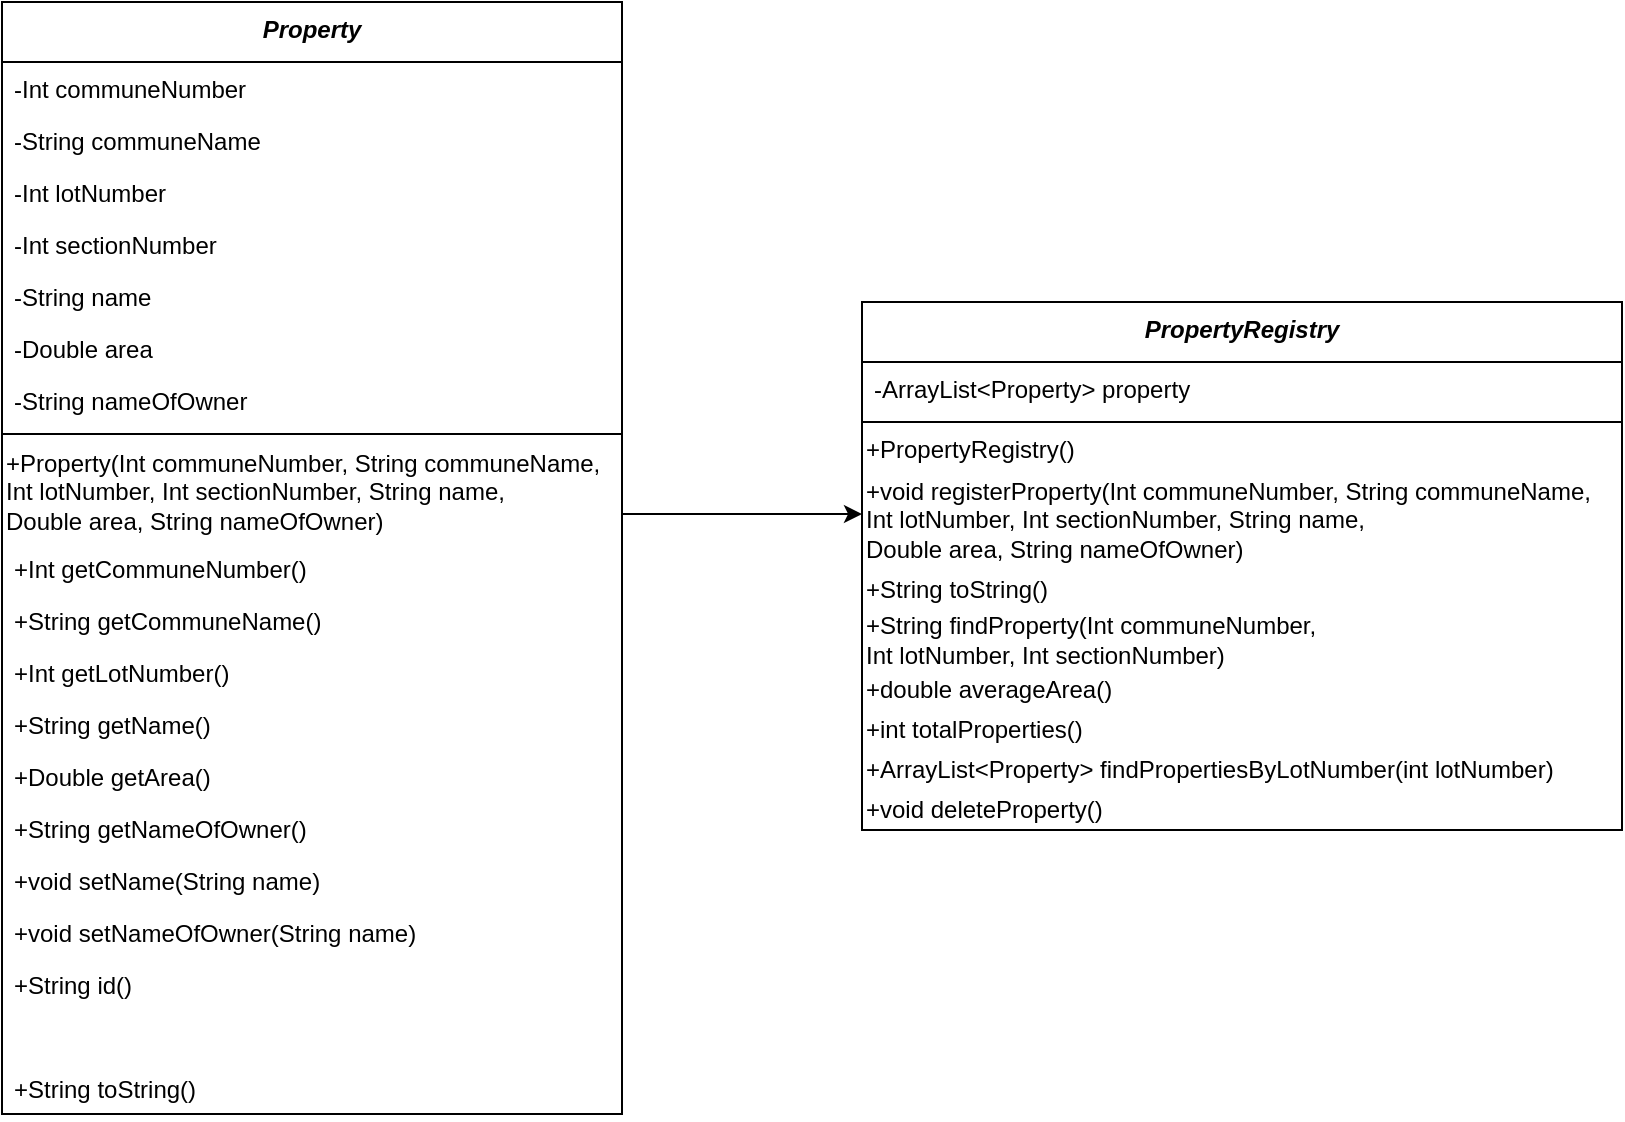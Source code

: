 <mxfile version="15.7.4" type="github">
  <diagram id="C5RBs43oDa-KdzZeNtuy" name="Page-1">
    <mxGraphModel dx="1422" dy="762" grid="1" gridSize="10" guides="1" tooltips="1" connect="1" arrows="1" fold="1" page="1" pageScale="1" pageWidth="827" pageHeight="1169" math="0" shadow="0">
      <root>
        <mxCell id="WIyWlLk6GJQsqaUBKTNV-0" />
        <mxCell id="WIyWlLk6GJQsqaUBKTNV-1" parent="WIyWlLk6GJQsqaUBKTNV-0" />
        <mxCell id="DmSDM4atNk_DdTKPXQV2-73" value="" style="edgeStyle=orthogonalEdgeStyle;rounded=0;orthogonalLoop=1;jettySize=auto;html=1;" parent="WIyWlLk6GJQsqaUBKTNV-1" source="zkfFHV4jXpPFQw0GAbJ--0" target="DmSDM4atNk_DdTKPXQV2-32" edge="1">
          <mxGeometry relative="1" as="geometry">
            <Array as="points">
              <mxPoint x="390" y="306" />
              <mxPoint x="390" y="306" />
            </Array>
          </mxGeometry>
        </mxCell>
        <mxCell id="zkfFHV4jXpPFQw0GAbJ--0" value="Property" style="swimlane;fontStyle=3;align=center;verticalAlign=top;childLayout=stackLayout;horizontal=1;startSize=30;horizontalStack=0;resizeParent=1;resizeLast=0;collapsible=1;marginBottom=0;rounded=0;shadow=0;strokeWidth=1;labelBorderColor=none;" parent="WIyWlLk6GJQsqaUBKTNV-1" vertex="1">
          <mxGeometry x="50" y="50" width="310" height="556" as="geometry">
            <mxRectangle x="230" y="140" width="160" height="26" as="alternateBounds" />
          </mxGeometry>
        </mxCell>
        <mxCell id="zkfFHV4jXpPFQw0GAbJ--1" value="-Int communeNumber" style="text;align=left;verticalAlign=top;spacingLeft=4;spacingRight=4;overflow=hidden;rotatable=0;points=[[0,0.5],[1,0.5]];portConstraint=eastwest;" parent="zkfFHV4jXpPFQw0GAbJ--0" vertex="1">
          <mxGeometry y="30" width="310" height="26" as="geometry" />
        </mxCell>
        <mxCell id="zkfFHV4jXpPFQw0GAbJ--2" value="-String communeName" style="text;align=left;verticalAlign=top;spacingLeft=4;spacingRight=4;overflow=hidden;rotatable=0;points=[[0,0.5],[1,0.5]];portConstraint=eastwest;rounded=0;shadow=0;html=0;" parent="zkfFHV4jXpPFQw0GAbJ--0" vertex="1">
          <mxGeometry y="56" width="310" height="26" as="geometry" />
        </mxCell>
        <mxCell id="zkfFHV4jXpPFQw0GAbJ--3" value="-Int lotNumber&#xa;" style="text;align=left;verticalAlign=top;spacingLeft=4;spacingRight=4;overflow=hidden;rotatable=0;points=[[0,0.5],[1,0.5]];portConstraint=eastwest;rounded=0;shadow=0;html=0;" parent="zkfFHV4jXpPFQw0GAbJ--0" vertex="1">
          <mxGeometry y="82" width="310" height="26" as="geometry" />
        </mxCell>
        <mxCell id="DmSDM4atNk_DdTKPXQV2-1" value="-Int sectionNumber&#xa;" style="text;align=left;verticalAlign=top;spacingLeft=4;spacingRight=4;overflow=hidden;rotatable=0;points=[[0,0.5],[1,0.5]];portConstraint=eastwest;rounded=0;shadow=0;html=0;" parent="zkfFHV4jXpPFQw0GAbJ--0" vertex="1">
          <mxGeometry y="108" width="310" height="26" as="geometry" />
        </mxCell>
        <mxCell id="DmSDM4atNk_DdTKPXQV2-2" value="-String name" style="text;align=left;verticalAlign=top;spacingLeft=4;spacingRight=4;overflow=hidden;rotatable=0;points=[[0,0.5],[1,0.5]];portConstraint=eastwest;rounded=0;shadow=0;html=0;" parent="zkfFHV4jXpPFQw0GAbJ--0" vertex="1">
          <mxGeometry y="134" width="310" height="26" as="geometry" />
        </mxCell>
        <mxCell id="DmSDM4atNk_DdTKPXQV2-3" value="-Double area" style="text;align=left;verticalAlign=top;spacingLeft=4;spacingRight=4;overflow=hidden;rotatable=0;points=[[0,0.5],[1,0.5]];portConstraint=eastwest;rounded=0;shadow=0;html=0;" parent="zkfFHV4jXpPFQw0GAbJ--0" vertex="1">
          <mxGeometry y="160" width="310" height="26" as="geometry" />
        </mxCell>
        <mxCell id="DmSDM4atNk_DdTKPXQV2-4" value="-String nameOfOwner" style="text;align=left;verticalAlign=top;spacingLeft=4;spacingRight=4;overflow=hidden;rotatable=0;points=[[0,0.5],[1,0.5]];portConstraint=eastwest;rounded=0;shadow=0;html=0;" parent="zkfFHV4jXpPFQw0GAbJ--0" vertex="1">
          <mxGeometry y="186" width="310" height="26" as="geometry" />
        </mxCell>
        <mxCell id="zkfFHV4jXpPFQw0GAbJ--4" value="" style="line;html=1;strokeWidth=1;align=left;verticalAlign=middle;spacingTop=-1;spacingLeft=3;spacingRight=3;rotatable=0;labelPosition=right;points=[];portConstraint=eastwest;" parent="zkfFHV4jXpPFQw0GAbJ--0" vertex="1">
          <mxGeometry y="212" width="310" height="8" as="geometry" />
        </mxCell>
        <mxCell id="DmSDM4atNk_DdTKPXQV2-5" value="+Property(Int communeNumber, String communeName, &lt;br&gt;Int lotNumber, Int sectionNumber, String name, &lt;br&gt;Double area, String nameOfOwner)" style="text;html=1;align=left;verticalAlign=middle;resizable=0;points=[];autosize=1;strokeColor=none;fillColor=none;horizontal=1;rotation=0;" parent="zkfFHV4jXpPFQw0GAbJ--0" vertex="1">
          <mxGeometry y="220" width="310" height="50" as="geometry" />
        </mxCell>
        <mxCell id="DmSDM4atNk_DdTKPXQV2-19" value="+Int getCommuneNumber()" style="text;align=left;verticalAlign=top;spacingLeft=4;spacingRight=4;overflow=hidden;rotatable=0;points=[[0,0.5],[1,0.5]];portConstraint=eastwest;rounded=0;shadow=0;html=0;" parent="zkfFHV4jXpPFQw0GAbJ--0" vertex="1">
          <mxGeometry y="270" width="310" height="26" as="geometry" />
        </mxCell>
        <mxCell id="DmSDM4atNk_DdTKPXQV2-25" value="+String getCommuneName()" style="text;align=left;verticalAlign=top;spacingLeft=4;spacingRight=4;overflow=hidden;rotatable=0;points=[[0,0.5],[1,0.5]];portConstraint=eastwest;rounded=0;shadow=0;html=0;" parent="zkfFHV4jXpPFQw0GAbJ--0" vertex="1">
          <mxGeometry y="296" width="310" height="26" as="geometry" />
        </mxCell>
        <mxCell id="DmSDM4atNk_DdTKPXQV2-24" value="+Int getLotNumber()" style="text;align=left;verticalAlign=top;spacingLeft=4;spacingRight=4;overflow=hidden;rotatable=0;points=[[0,0.5],[1,0.5]];portConstraint=eastwest;rounded=0;shadow=0;html=0;" parent="zkfFHV4jXpPFQw0GAbJ--0" vertex="1">
          <mxGeometry y="322" width="310" height="26" as="geometry" />
        </mxCell>
        <mxCell id="DmSDM4atNk_DdTKPXQV2-23" value="+String getName()" style="text;align=left;verticalAlign=top;spacingLeft=4;spacingRight=4;overflow=hidden;rotatable=0;points=[[0,0.5],[1,0.5]];portConstraint=eastwest;rounded=0;shadow=0;html=0;" parent="zkfFHV4jXpPFQw0GAbJ--0" vertex="1">
          <mxGeometry y="348" width="310" height="26" as="geometry" />
        </mxCell>
        <mxCell id="DmSDM4atNk_DdTKPXQV2-22" value="+Double getArea()" style="text;align=left;verticalAlign=top;spacingLeft=4;spacingRight=4;overflow=hidden;rotatable=0;points=[[0,0.5],[1,0.5]];portConstraint=eastwest;rounded=0;shadow=0;html=0;" parent="zkfFHV4jXpPFQw0GAbJ--0" vertex="1">
          <mxGeometry y="374" width="310" height="26" as="geometry" />
        </mxCell>
        <mxCell id="DmSDM4atNk_DdTKPXQV2-21" value="+String getNameOfOwner()" style="text;align=left;verticalAlign=top;spacingLeft=4;spacingRight=4;overflow=hidden;rotatable=0;points=[[0,0.5],[1,0.5]];portConstraint=eastwest;rounded=0;shadow=0;html=0;" parent="zkfFHV4jXpPFQw0GAbJ--0" vertex="1">
          <mxGeometry y="400" width="310" height="26" as="geometry" />
        </mxCell>
        <mxCell id="DmSDM4atNk_DdTKPXQV2-74" value="+void setName(String name)" style="text;align=left;verticalAlign=top;spacingLeft=4;spacingRight=4;overflow=hidden;rotatable=0;points=[[0,0.5],[1,0.5]];portConstraint=eastwest;rounded=0;shadow=0;html=0;" parent="zkfFHV4jXpPFQw0GAbJ--0" vertex="1">
          <mxGeometry y="426" width="310" height="26" as="geometry" />
        </mxCell>
        <mxCell id="DmSDM4atNk_DdTKPXQV2-75" value="+void setNameOfOwner(String name)" style="text;align=left;verticalAlign=top;spacingLeft=4;spacingRight=4;overflow=hidden;rotatable=0;points=[[0,0.5],[1,0.5]];portConstraint=eastwest;rounded=0;shadow=0;html=0;" parent="zkfFHV4jXpPFQw0GAbJ--0" vertex="1">
          <mxGeometry y="452" width="310" height="26" as="geometry" />
        </mxCell>
        <mxCell id="8vcpELovIS_9dfzekiUt-3" value="+String id()" style="text;align=left;verticalAlign=top;spacingLeft=4;spacingRight=4;overflow=hidden;rotatable=0;points=[[0,0.5],[1,0.5]];portConstraint=eastwest;rounded=0;shadow=0;html=0;" vertex="1" parent="zkfFHV4jXpPFQw0GAbJ--0">
          <mxGeometry y="478" width="310" height="26" as="geometry" />
        </mxCell>
        <mxCell id="DmSDM4atNk_DdTKPXQV2-76" style="text;align=left;verticalAlign=top;spacingLeft=4;spacingRight=4;overflow=hidden;rotatable=0;points=[[0,0.5],[1,0.5]];portConstraint=eastwest;rounded=0;shadow=0;html=0;" parent="zkfFHV4jXpPFQw0GAbJ--0" vertex="1">
          <mxGeometry y="504" width="310" height="26" as="geometry" />
        </mxCell>
        <mxCell id="DmSDM4atNk_DdTKPXQV2-20" value="+String toString()" style="text;align=left;verticalAlign=top;spacingLeft=4;spacingRight=4;overflow=hidden;rotatable=0;points=[[0,0.5],[1,0.5]];portConstraint=eastwest;rounded=0;shadow=0;html=0;" parent="zkfFHV4jXpPFQw0GAbJ--0" vertex="1">
          <mxGeometry y="530" width="310" height="26" as="geometry" />
        </mxCell>
        <mxCell id="DmSDM4atNk_DdTKPXQV2-32" value="PropertyRegistry" style="swimlane;fontStyle=3;align=center;verticalAlign=top;childLayout=stackLayout;horizontal=1;startSize=30;horizontalStack=0;resizeParent=1;resizeLast=0;collapsible=1;marginBottom=0;rounded=0;shadow=0;strokeWidth=1;labelBorderColor=none;" parent="WIyWlLk6GJQsqaUBKTNV-1" vertex="1">
          <mxGeometry x="480" y="200" width="380" height="264" as="geometry">
            <mxRectangle x="230" y="140" width="160" height="26" as="alternateBounds" />
          </mxGeometry>
        </mxCell>
        <mxCell id="DmSDM4atNk_DdTKPXQV2-33" value="-ArrayList&lt;Property&gt; property" style="text;align=left;verticalAlign=top;spacingLeft=4;spacingRight=4;overflow=hidden;rotatable=0;points=[[0,0.5],[1,0.5]];portConstraint=eastwest;" parent="DmSDM4atNk_DdTKPXQV2-32" vertex="1">
          <mxGeometry y="30" width="380" height="26" as="geometry" />
        </mxCell>
        <mxCell id="DmSDM4atNk_DdTKPXQV2-40" value="" style="line;html=1;strokeWidth=1;align=left;verticalAlign=middle;spacingTop=-1;spacingLeft=3;spacingRight=3;rotatable=0;labelPosition=right;points=[];portConstraint=eastwest;" parent="DmSDM4atNk_DdTKPXQV2-32" vertex="1">
          <mxGeometry y="56" width="380" height="8" as="geometry" />
        </mxCell>
        <mxCell id="DmSDM4atNk_DdTKPXQV2-41" value="+PropertyRegistry()" style="text;html=1;align=left;verticalAlign=middle;resizable=0;points=[];autosize=1;strokeColor=none;fillColor=none;horizontal=1;rotation=0;" parent="DmSDM4atNk_DdTKPXQV2-32" vertex="1">
          <mxGeometry y="64" width="380" height="20" as="geometry" />
        </mxCell>
        <mxCell id="DmSDM4atNk_DdTKPXQV2-50" value="+void registerProperty(Int communeNumber, String communeName,&lt;br&gt;Int lotNumber, Int sectionNumber, String name,&lt;br&gt;Double area, String nameOfOwner)" style="text;html=1;align=left;verticalAlign=middle;resizable=0;points=[];autosize=1;strokeColor=none;fillColor=none;horizontal=1;rotation=0;" parent="DmSDM4atNk_DdTKPXQV2-32" vertex="1">
          <mxGeometry y="84" width="380" height="50" as="geometry" />
        </mxCell>
        <mxCell id="DmSDM4atNk_DdTKPXQV2-51" value="+String toString()" style="text;html=1;align=left;verticalAlign=middle;resizable=0;points=[];autosize=1;strokeColor=none;fillColor=none;horizontal=1;rotation=0;" parent="DmSDM4atNk_DdTKPXQV2-32" vertex="1">
          <mxGeometry y="134" width="380" height="20" as="geometry" />
        </mxCell>
        <mxCell id="DmSDM4atNk_DdTKPXQV2-52" value="+String findProperty&lt;span&gt;(Int communeNumber,&lt;/span&gt;&lt;br&gt;Int lotNumber, Int sectionNumber)" style="text;html=1;align=left;verticalAlign=middle;resizable=0;points=[];autosize=1;strokeColor=none;fillColor=none;horizontal=1;rotation=0;" parent="DmSDM4atNk_DdTKPXQV2-32" vertex="1">
          <mxGeometry y="154" width="380" height="30" as="geometry" />
        </mxCell>
        <mxCell id="DmSDM4atNk_DdTKPXQV2-53" value="+double averageArea()" style="text;html=1;align=left;verticalAlign=middle;resizable=0;points=[];autosize=1;strokeColor=none;fillColor=none;horizontal=1;rotation=0;" parent="DmSDM4atNk_DdTKPXQV2-32" vertex="1">
          <mxGeometry y="184" width="380" height="20" as="geometry" />
        </mxCell>
        <mxCell id="8vcpELovIS_9dfzekiUt-0" value="+int totalProperties()" style="text;html=1;align=left;verticalAlign=middle;resizable=0;points=[];autosize=1;strokeColor=none;fillColor=none;horizontal=1;rotation=0;" vertex="1" parent="DmSDM4atNk_DdTKPXQV2-32">
          <mxGeometry y="204" width="380" height="20" as="geometry" />
        </mxCell>
        <mxCell id="8vcpELovIS_9dfzekiUt-1" value="+ArrayList&amp;lt;Property&amp;gt; findPropertiesByLotNumber(int lotNumber)" style="text;html=1;align=left;verticalAlign=middle;resizable=0;points=[];autosize=1;strokeColor=none;fillColor=none;horizontal=1;rotation=0;" vertex="1" parent="DmSDM4atNk_DdTKPXQV2-32">
          <mxGeometry y="224" width="380" height="20" as="geometry" />
        </mxCell>
        <mxCell id="8vcpELovIS_9dfzekiUt-2" value="+void deleteProperty()" style="text;html=1;align=left;verticalAlign=middle;resizable=0;points=[];autosize=1;strokeColor=none;fillColor=none;horizontal=1;rotation=0;" vertex="1" parent="DmSDM4atNk_DdTKPXQV2-32">
          <mxGeometry y="244" width="380" height="20" as="geometry" />
        </mxCell>
      </root>
    </mxGraphModel>
  </diagram>
</mxfile>
